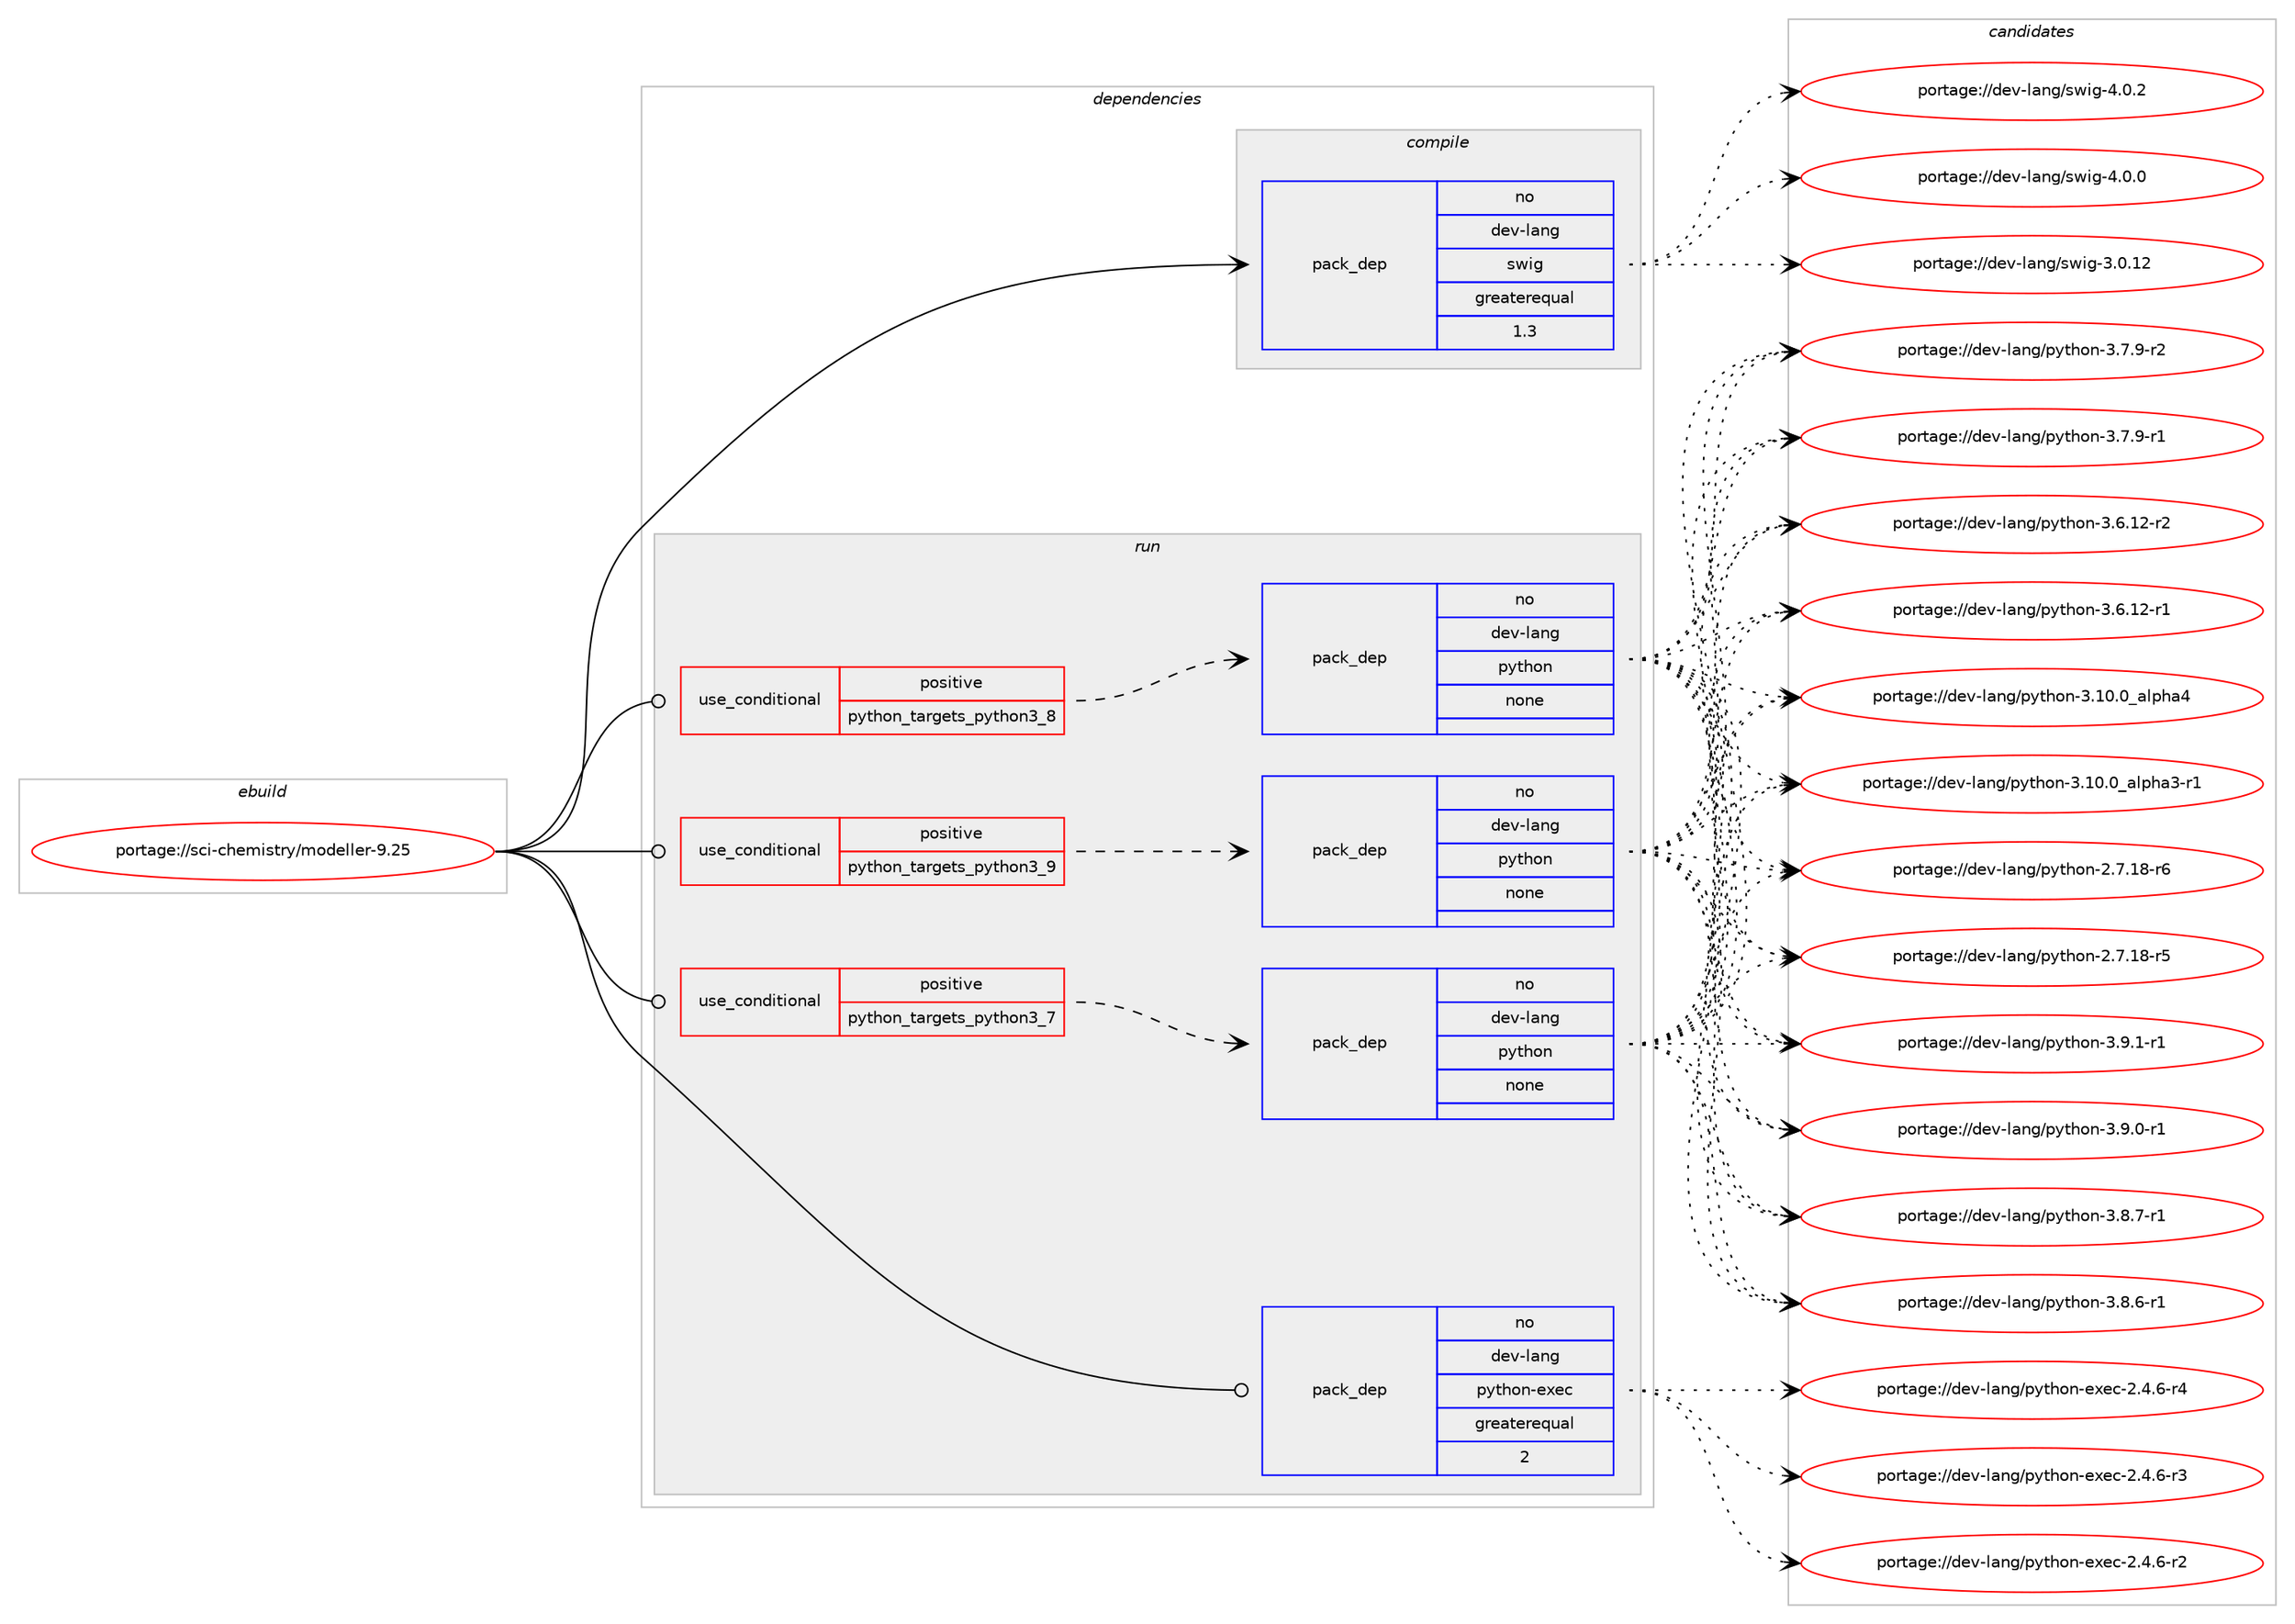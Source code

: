 digraph prolog {

# *************
# Graph options
# *************

newrank=true;
concentrate=true;
compound=true;
graph [rankdir=LR,fontname=Helvetica,fontsize=10,ranksep=1.5];#, ranksep=2.5, nodesep=0.2];
edge  [arrowhead=vee];
node  [fontname=Helvetica,fontsize=10];

# **********
# The ebuild
# **********

subgraph cluster_leftcol {
color=gray;
rank=same;
label=<<i>ebuild</i>>;
id [label="portage://sci-chemistry/modeller-9.25", color=red, width=4, href="../sci-chemistry/modeller-9.25.svg"];
}

# ****************
# The dependencies
# ****************

subgraph cluster_midcol {
color=gray;
label=<<i>dependencies</i>>;
subgraph cluster_compile {
fillcolor="#eeeeee";
style=filled;
label=<<i>compile</i>>;
subgraph pack13034 {
dependency19099 [label=<<TABLE BORDER="0" CELLBORDER="1" CELLSPACING="0" CELLPADDING="4" WIDTH="220"><TR><TD ROWSPAN="6" CELLPADDING="30">pack_dep</TD></TR><TR><TD WIDTH="110">no</TD></TR><TR><TD>dev-lang</TD></TR><TR><TD>swig</TD></TR><TR><TD>greaterequal</TD></TR><TR><TD>1.3</TD></TR></TABLE>>, shape=none, color=blue];
}
id:e -> dependency19099:w [weight=20,style="solid",arrowhead="vee"];
}
subgraph cluster_compileandrun {
fillcolor="#eeeeee";
style=filled;
label=<<i>compile and run</i>>;
}
subgraph cluster_run {
fillcolor="#eeeeee";
style=filled;
label=<<i>run</i>>;
subgraph cond5915 {
dependency19100 [label=<<TABLE BORDER="0" CELLBORDER="1" CELLSPACING="0" CELLPADDING="4"><TR><TD ROWSPAN="3" CELLPADDING="10">use_conditional</TD></TR><TR><TD>positive</TD></TR><TR><TD>python_targets_python3_7</TD></TR></TABLE>>, shape=none, color=red];
subgraph pack13035 {
dependency19101 [label=<<TABLE BORDER="0" CELLBORDER="1" CELLSPACING="0" CELLPADDING="4" WIDTH="220"><TR><TD ROWSPAN="6" CELLPADDING="30">pack_dep</TD></TR><TR><TD WIDTH="110">no</TD></TR><TR><TD>dev-lang</TD></TR><TR><TD>python</TD></TR><TR><TD>none</TD></TR><TR><TD></TD></TR></TABLE>>, shape=none, color=blue];
}
dependency19100:e -> dependency19101:w [weight=20,style="dashed",arrowhead="vee"];
}
id:e -> dependency19100:w [weight=20,style="solid",arrowhead="odot"];
subgraph cond5916 {
dependency19102 [label=<<TABLE BORDER="0" CELLBORDER="1" CELLSPACING="0" CELLPADDING="4"><TR><TD ROWSPAN="3" CELLPADDING="10">use_conditional</TD></TR><TR><TD>positive</TD></TR><TR><TD>python_targets_python3_8</TD></TR></TABLE>>, shape=none, color=red];
subgraph pack13036 {
dependency19103 [label=<<TABLE BORDER="0" CELLBORDER="1" CELLSPACING="0" CELLPADDING="4" WIDTH="220"><TR><TD ROWSPAN="6" CELLPADDING="30">pack_dep</TD></TR><TR><TD WIDTH="110">no</TD></TR><TR><TD>dev-lang</TD></TR><TR><TD>python</TD></TR><TR><TD>none</TD></TR><TR><TD></TD></TR></TABLE>>, shape=none, color=blue];
}
dependency19102:e -> dependency19103:w [weight=20,style="dashed",arrowhead="vee"];
}
id:e -> dependency19102:w [weight=20,style="solid",arrowhead="odot"];
subgraph cond5917 {
dependency19104 [label=<<TABLE BORDER="0" CELLBORDER="1" CELLSPACING="0" CELLPADDING="4"><TR><TD ROWSPAN="3" CELLPADDING="10">use_conditional</TD></TR><TR><TD>positive</TD></TR><TR><TD>python_targets_python3_9</TD></TR></TABLE>>, shape=none, color=red];
subgraph pack13037 {
dependency19105 [label=<<TABLE BORDER="0" CELLBORDER="1" CELLSPACING="0" CELLPADDING="4" WIDTH="220"><TR><TD ROWSPAN="6" CELLPADDING="30">pack_dep</TD></TR><TR><TD WIDTH="110">no</TD></TR><TR><TD>dev-lang</TD></TR><TR><TD>python</TD></TR><TR><TD>none</TD></TR><TR><TD></TD></TR></TABLE>>, shape=none, color=blue];
}
dependency19104:e -> dependency19105:w [weight=20,style="dashed",arrowhead="vee"];
}
id:e -> dependency19104:w [weight=20,style="solid",arrowhead="odot"];
subgraph pack13038 {
dependency19106 [label=<<TABLE BORDER="0" CELLBORDER="1" CELLSPACING="0" CELLPADDING="4" WIDTH="220"><TR><TD ROWSPAN="6" CELLPADDING="30">pack_dep</TD></TR><TR><TD WIDTH="110">no</TD></TR><TR><TD>dev-lang</TD></TR><TR><TD>python-exec</TD></TR><TR><TD>greaterequal</TD></TR><TR><TD>2</TD></TR></TABLE>>, shape=none, color=blue];
}
id:e -> dependency19106:w [weight=20,style="solid",arrowhead="odot"];
}
}

# **************
# The candidates
# **************

subgraph cluster_choices {
rank=same;
color=gray;
label=<<i>candidates</i>>;

subgraph choice13034 {
color=black;
nodesep=1;
choice100101118451089711010347115119105103455246484650 [label="portage://dev-lang/swig-4.0.2", color=red, width=4,href="../dev-lang/swig-4.0.2.svg"];
choice100101118451089711010347115119105103455246484648 [label="portage://dev-lang/swig-4.0.0", color=red, width=4,href="../dev-lang/swig-4.0.0.svg"];
choice10010111845108971101034711511910510345514648464950 [label="portage://dev-lang/swig-3.0.12", color=red, width=4,href="../dev-lang/swig-3.0.12.svg"];
dependency19099:e -> choice100101118451089711010347115119105103455246484650:w [style=dotted,weight="100"];
dependency19099:e -> choice100101118451089711010347115119105103455246484648:w [style=dotted,weight="100"];
dependency19099:e -> choice10010111845108971101034711511910510345514648464950:w [style=dotted,weight="100"];
}
subgraph choice13035 {
color=black;
nodesep=1;
choice1001011184510897110103471121211161041111104551465746494511449 [label="portage://dev-lang/python-3.9.1-r1", color=red, width=4,href="../dev-lang/python-3.9.1-r1.svg"];
choice1001011184510897110103471121211161041111104551465746484511449 [label="portage://dev-lang/python-3.9.0-r1", color=red, width=4,href="../dev-lang/python-3.9.0-r1.svg"];
choice1001011184510897110103471121211161041111104551465646554511449 [label="portage://dev-lang/python-3.8.7-r1", color=red, width=4,href="../dev-lang/python-3.8.7-r1.svg"];
choice1001011184510897110103471121211161041111104551465646544511449 [label="portage://dev-lang/python-3.8.6-r1", color=red, width=4,href="../dev-lang/python-3.8.6-r1.svg"];
choice1001011184510897110103471121211161041111104551465546574511450 [label="portage://dev-lang/python-3.7.9-r2", color=red, width=4,href="../dev-lang/python-3.7.9-r2.svg"];
choice1001011184510897110103471121211161041111104551465546574511449 [label="portage://dev-lang/python-3.7.9-r1", color=red, width=4,href="../dev-lang/python-3.7.9-r1.svg"];
choice100101118451089711010347112121116104111110455146544649504511450 [label="portage://dev-lang/python-3.6.12-r2", color=red, width=4,href="../dev-lang/python-3.6.12-r2.svg"];
choice100101118451089711010347112121116104111110455146544649504511449 [label="portage://dev-lang/python-3.6.12-r1", color=red, width=4,href="../dev-lang/python-3.6.12-r1.svg"];
choice1001011184510897110103471121211161041111104551464948464895971081121049752 [label="portage://dev-lang/python-3.10.0_alpha4", color=red, width=4,href="../dev-lang/python-3.10.0_alpha4.svg"];
choice10010111845108971101034711212111610411111045514649484648959710811210497514511449 [label="portage://dev-lang/python-3.10.0_alpha3-r1", color=red, width=4,href="../dev-lang/python-3.10.0_alpha3-r1.svg"];
choice100101118451089711010347112121116104111110455046554649564511454 [label="portage://dev-lang/python-2.7.18-r6", color=red, width=4,href="../dev-lang/python-2.7.18-r6.svg"];
choice100101118451089711010347112121116104111110455046554649564511453 [label="portage://dev-lang/python-2.7.18-r5", color=red, width=4,href="../dev-lang/python-2.7.18-r5.svg"];
dependency19101:e -> choice1001011184510897110103471121211161041111104551465746494511449:w [style=dotted,weight="100"];
dependency19101:e -> choice1001011184510897110103471121211161041111104551465746484511449:w [style=dotted,weight="100"];
dependency19101:e -> choice1001011184510897110103471121211161041111104551465646554511449:w [style=dotted,weight="100"];
dependency19101:e -> choice1001011184510897110103471121211161041111104551465646544511449:w [style=dotted,weight="100"];
dependency19101:e -> choice1001011184510897110103471121211161041111104551465546574511450:w [style=dotted,weight="100"];
dependency19101:e -> choice1001011184510897110103471121211161041111104551465546574511449:w [style=dotted,weight="100"];
dependency19101:e -> choice100101118451089711010347112121116104111110455146544649504511450:w [style=dotted,weight="100"];
dependency19101:e -> choice100101118451089711010347112121116104111110455146544649504511449:w [style=dotted,weight="100"];
dependency19101:e -> choice1001011184510897110103471121211161041111104551464948464895971081121049752:w [style=dotted,weight="100"];
dependency19101:e -> choice10010111845108971101034711212111610411111045514649484648959710811210497514511449:w [style=dotted,weight="100"];
dependency19101:e -> choice100101118451089711010347112121116104111110455046554649564511454:w [style=dotted,weight="100"];
dependency19101:e -> choice100101118451089711010347112121116104111110455046554649564511453:w [style=dotted,weight="100"];
}
subgraph choice13036 {
color=black;
nodesep=1;
choice1001011184510897110103471121211161041111104551465746494511449 [label="portage://dev-lang/python-3.9.1-r1", color=red, width=4,href="../dev-lang/python-3.9.1-r1.svg"];
choice1001011184510897110103471121211161041111104551465746484511449 [label="portage://dev-lang/python-3.9.0-r1", color=red, width=4,href="../dev-lang/python-3.9.0-r1.svg"];
choice1001011184510897110103471121211161041111104551465646554511449 [label="portage://dev-lang/python-3.8.7-r1", color=red, width=4,href="../dev-lang/python-3.8.7-r1.svg"];
choice1001011184510897110103471121211161041111104551465646544511449 [label="portage://dev-lang/python-3.8.6-r1", color=red, width=4,href="../dev-lang/python-3.8.6-r1.svg"];
choice1001011184510897110103471121211161041111104551465546574511450 [label="portage://dev-lang/python-3.7.9-r2", color=red, width=4,href="../dev-lang/python-3.7.9-r2.svg"];
choice1001011184510897110103471121211161041111104551465546574511449 [label="portage://dev-lang/python-3.7.9-r1", color=red, width=4,href="../dev-lang/python-3.7.9-r1.svg"];
choice100101118451089711010347112121116104111110455146544649504511450 [label="portage://dev-lang/python-3.6.12-r2", color=red, width=4,href="../dev-lang/python-3.6.12-r2.svg"];
choice100101118451089711010347112121116104111110455146544649504511449 [label="portage://dev-lang/python-3.6.12-r1", color=red, width=4,href="../dev-lang/python-3.6.12-r1.svg"];
choice1001011184510897110103471121211161041111104551464948464895971081121049752 [label="portage://dev-lang/python-3.10.0_alpha4", color=red, width=4,href="../dev-lang/python-3.10.0_alpha4.svg"];
choice10010111845108971101034711212111610411111045514649484648959710811210497514511449 [label="portage://dev-lang/python-3.10.0_alpha3-r1", color=red, width=4,href="../dev-lang/python-3.10.0_alpha3-r1.svg"];
choice100101118451089711010347112121116104111110455046554649564511454 [label="portage://dev-lang/python-2.7.18-r6", color=red, width=4,href="../dev-lang/python-2.7.18-r6.svg"];
choice100101118451089711010347112121116104111110455046554649564511453 [label="portage://dev-lang/python-2.7.18-r5", color=red, width=4,href="../dev-lang/python-2.7.18-r5.svg"];
dependency19103:e -> choice1001011184510897110103471121211161041111104551465746494511449:w [style=dotted,weight="100"];
dependency19103:e -> choice1001011184510897110103471121211161041111104551465746484511449:w [style=dotted,weight="100"];
dependency19103:e -> choice1001011184510897110103471121211161041111104551465646554511449:w [style=dotted,weight="100"];
dependency19103:e -> choice1001011184510897110103471121211161041111104551465646544511449:w [style=dotted,weight="100"];
dependency19103:e -> choice1001011184510897110103471121211161041111104551465546574511450:w [style=dotted,weight="100"];
dependency19103:e -> choice1001011184510897110103471121211161041111104551465546574511449:w [style=dotted,weight="100"];
dependency19103:e -> choice100101118451089711010347112121116104111110455146544649504511450:w [style=dotted,weight="100"];
dependency19103:e -> choice100101118451089711010347112121116104111110455146544649504511449:w [style=dotted,weight="100"];
dependency19103:e -> choice1001011184510897110103471121211161041111104551464948464895971081121049752:w [style=dotted,weight="100"];
dependency19103:e -> choice10010111845108971101034711212111610411111045514649484648959710811210497514511449:w [style=dotted,weight="100"];
dependency19103:e -> choice100101118451089711010347112121116104111110455046554649564511454:w [style=dotted,weight="100"];
dependency19103:e -> choice100101118451089711010347112121116104111110455046554649564511453:w [style=dotted,weight="100"];
}
subgraph choice13037 {
color=black;
nodesep=1;
choice1001011184510897110103471121211161041111104551465746494511449 [label="portage://dev-lang/python-3.9.1-r1", color=red, width=4,href="../dev-lang/python-3.9.1-r1.svg"];
choice1001011184510897110103471121211161041111104551465746484511449 [label="portage://dev-lang/python-3.9.0-r1", color=red, width=4,href="../dev-lang/python-3.9.0-r1.svg"];
choice1001011184510897110103471121211161041111104551465646554511449 [label="portage://dev-lang/python-3.8.7-r1", color=red, width=4,href="../dev-lang/python-3.8.7-r1.svg"];
choice1001011184510897110103471121211161041111104551465646544511449 [label="portage://dev-lang/python-3.8.6-r1", color=red, width=4,href="../dev-lang/python-3.8.6-r1.svg"];
choice1001011184510897110103471121211161041111104551465546574511450 [label="portage://dev-lang/python-3.7.9-r2", color=red, width=4,href="../dev-lang/python-3.7.9-r2.svg"];
choice1001011184510897110103471121211161041111104551465546574511449 [label="portage://dev-lang/python-3.7.9-r1", color=red, width=4,href="../dev-lang/python-3.7.9-r1.svg"];
choice100101118451089711010347112121116104111110455146544649504511450 [label="portage://dev-lang/python-3.6.12-r2", color=red, width=4,href="../dev-lang/python-3.6.12-r2.svg"];
choice100101118451089711010347112121116104111110455146544649504511449 [label="portage://dev-lang/python-3.6.12-r1", color=red, width=4,href="../dev-lang/python-3.6.12-r1.svg"];
choice1001011184510897110103471121211161041111104551464948464895971081121049752 [label="portage://dev-lang/python-3.10.0_alpha4", color=red, width=4,href="../dev-lang/python-3.10.0_alpha4.svg"];
choice10010111845108971101034711212111610411111045514649484648959710811210497514511449 [label="portage://dev-lang/python-3.10.0_alpha3-r1", color=red, width=4,href="../dev-lang/python-3.10.0_alpha3-r1.svg"];
choice100101118451089711010347112121116104111110455046554649564511454 [label="portage://dev-lang/python-2.7.18-r6", color=red, width=4,href="../dev-lang/python-2.7.18-r6.svg"];
choice100101118451089711010347112121116104111110455046554649564511453 [label="portage://dev-lang/python-2.7.18-r5", color=red, width=4,href="../dev-lang/python-2.7.18-r5.svg"];
dependency19105:e -> choice1001011184510897110103471121211161041111104551465746494511449:w [style=dotted,weight="100"];
dependency19105:e -> choice1001011184510897110103471121211161041111104551465746484511449:w [style=dotted,weight="100"];
dependency19105:e -> choice1001011184510897110103471121211161041111104551465646554511449:w [style=dotted,weight="100"];
dependency19105:e -> choice1001011184510897110103471121211161041111104551465646544511449:w [style=dotted,weight="100"];
dependency19105:e -> choice1001011184510897110103471121211161041111104551465546574511450:w [style=dotted,weight="100"];
dependency19105:e -> choice1001011184510897110103471121211161041111104551465546574511449:w [style=dotted,weight="100"];
dependency19105:e -> choice100101118451089711010347112121116104111110455146544649504511450:w [style=dotted,weight="100"];
dependency19105:e -> choice100101118451089711010347112121116104111110455146544649504511449:w [style=dotted,weight="100"];
dependency19105:e -> choice1001011184510897110103471121211161041111104551464948464895971081121049752:w [style=dotted,weight="100"];
dependency19105:e -> choice10010111845108971101034711212111610411111045514649484648959710811210497514511449:w [style=dotted,weight="100"];
dependency19105:e -> choice100101118451089711010347112121116104111110455046554649564511454:w [style=dotted,weight="100"];
dependency19105:e -> choice100101118451089711010347112121116104111110455046554649564511453:w [style=dotted,weight="100"];
}
subgraph choice13038 {
color=black;
nodesep=1;
choice10010111845108971101034711212111610411111045101120101994550465246544511452 [label="portage://dev-lang/python-exec-2.4.6-r4", color=red, width=4,href="../dev-lang/python-exec-2.4.6-r4.svg"];
choice10010111845108971101034711212111610411111045101120101994550465246544511451 [label="portage://dev-lang/python-exec-2.4.6-r3", color=red, width=4,href="../dev-lang/python-exec-2.4.6-r3.svg"];
choice10010111845108971101034711212111610411111045101120101994550465246544511450 [label="portage://dev-lang/python-exec-2.4.6-r2", color=red, width=4,href="../dev-lang/python-exec-2.4.6-r2.svg"];
dependency19106:e -> choice10010111845108971101034711212111610411111045101120101994550465246544511452:w [style=dotted,weight="100"];
dependency19106:e -> choice10010111845108971101034711212111610411111045101120101994550465246544511451:w [style=dotted,weight="100"];
dependency19106:e -> choice10010111845108971101034711212111610411111045101120101994550465246544511450:w [style=dotted,weight="100"];
}
}

}
